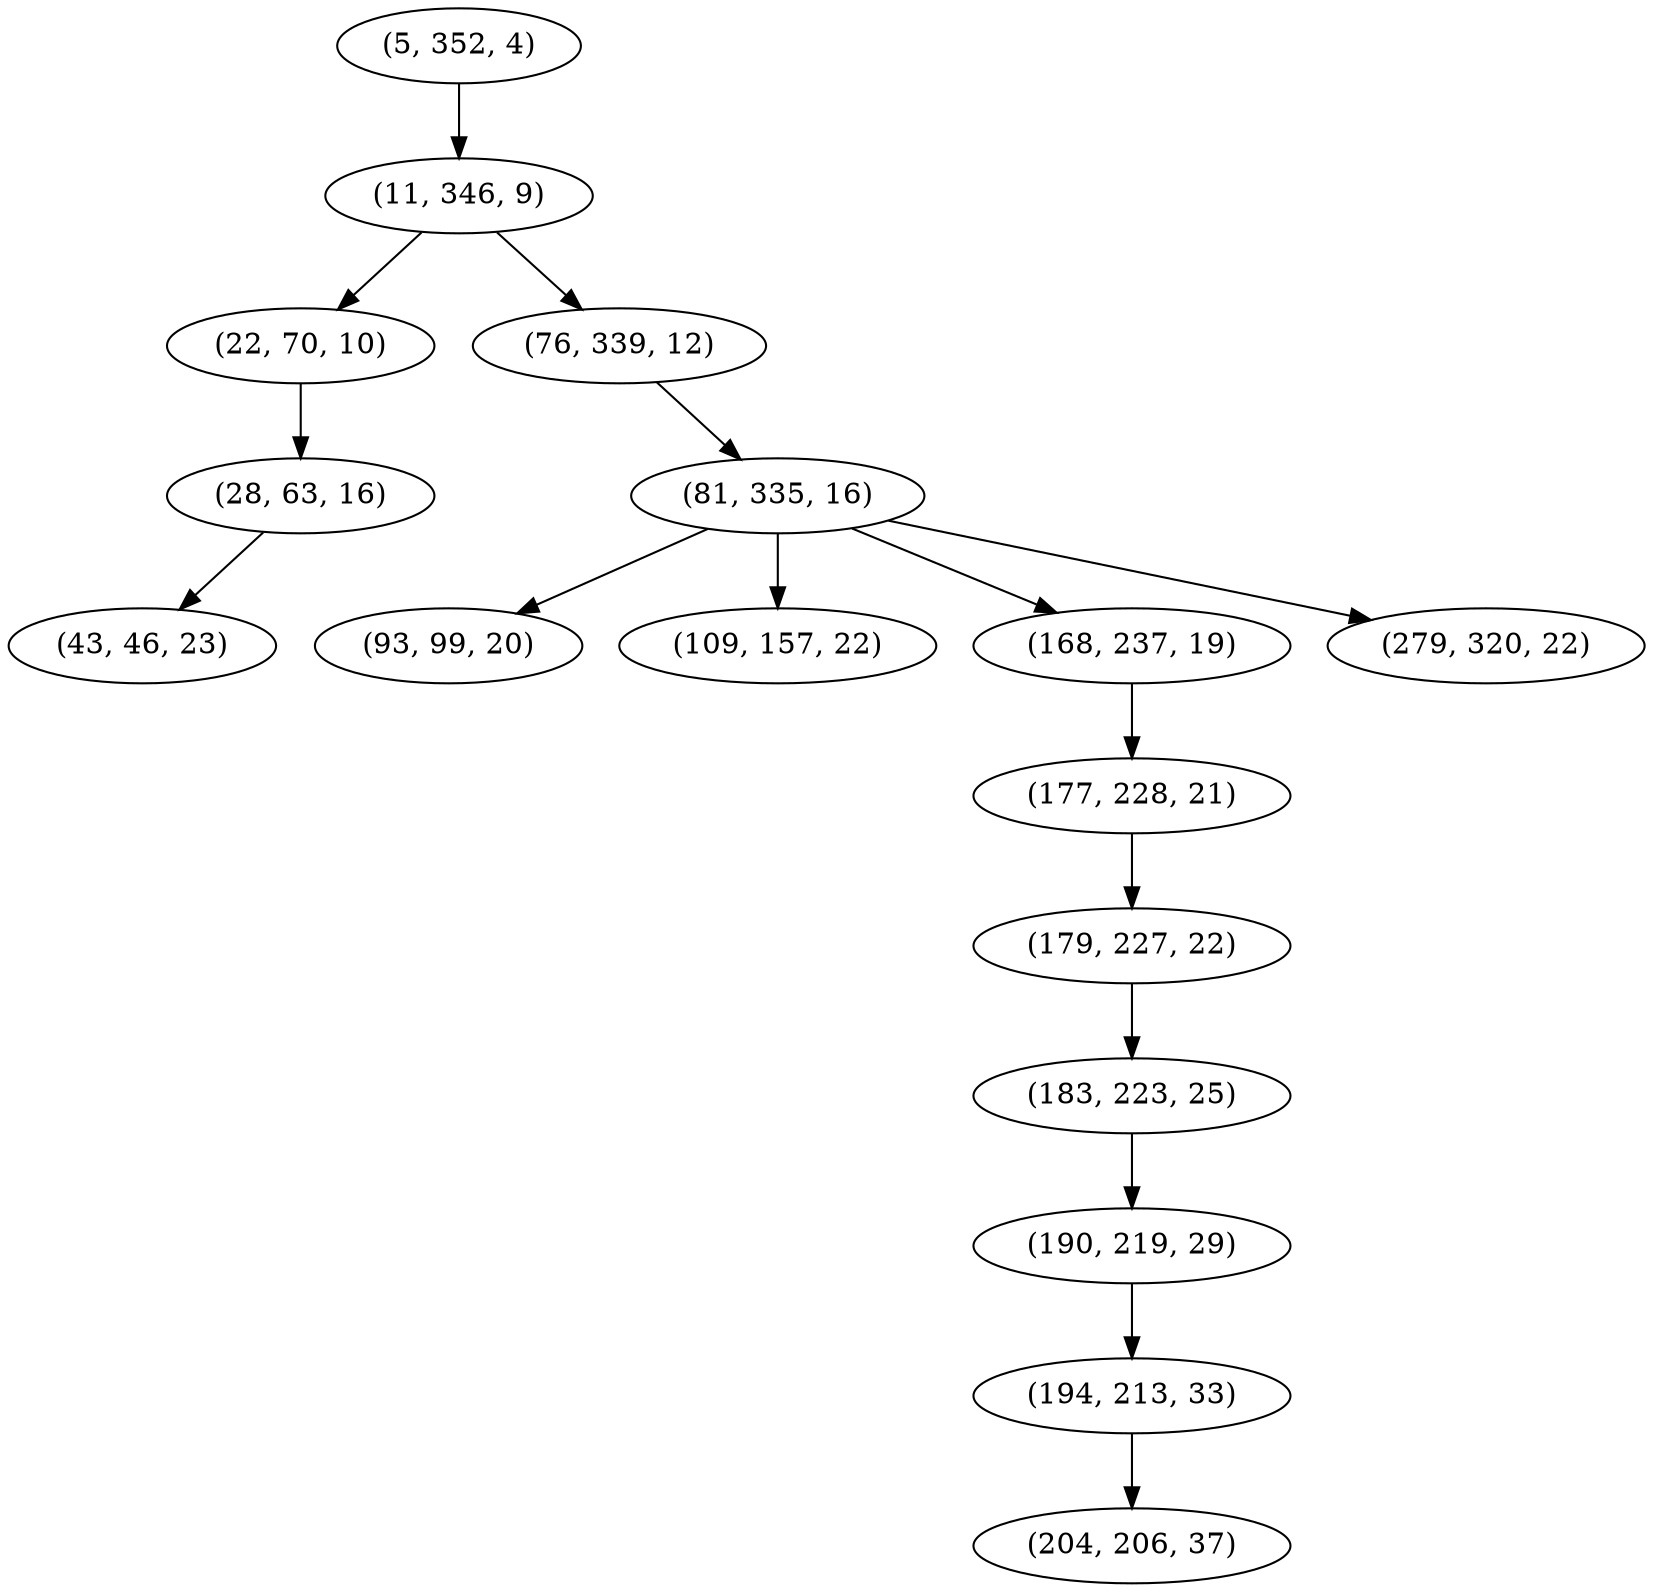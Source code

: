 digraph tree {
    "(5, 352, 4)";
    "(11, 346, 9)";
    "(22, 70, 10)";
    "(28, 63, 16)";
    "(43, 46, 23)";
    "(76, 339, 12)";
    "(81, 335, 16)";
    "(93, 99, 20)";
    "(109, 157, 22)";
    "(168, 237, 19)";
    "(177, 228, 21)";
    "(179, 227, 22)";
    "(183, 223, 25)";
    "(190, 219, 29)";
    "(194, 213, 33)";
    "(204, 206, 37)";
    "(279, 320, 22)";
    "(5, 352, 4)" -> "(11, 346, 9)";
    "(11, 346, 9)" -> "(22, 70, 10)";
    "(11, 346, 9)" -> "(76, 339, 12)";
    "(22, 70, 10)" -> "(28, 63, 16)";
    "(28, 63, 16)" -> "(43, 46, 23)";
    "(76, 339, 12)" -> "(81, 335, 16)";
    "(81, 335, 16)" -> "(93, 99, 20)";
    "(81, 335, 16)" -> "(109, 157, 22)";
    "(81, 335, 16)" -> "(168, 237, 19)";
    "(81, 335, 16)" -> "(279, 320, 22)";
    "(168, 237, 19)" -> "(177, 228, 21)";
    "(177, 228, 21)" -> "(179, 227, 22)";
    "(179, 227, 22)" -> "(183, 223, 25)";
    "(183, 223, 25)" -> "(190, 219, 29)";
    "(190, 219, 29)" -> "(194, 213, 33)";
    "(194, 213, 33)" -> "(204, 206, 37)";
}
